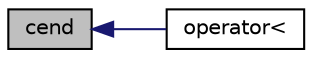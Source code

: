 digraph "cend"
{
  bgcolor="transparent";
  edge [fontname="Helvetica",fontsize="10",labelfontname="Helvetica",labelfontsize="10"];
  node [fontname="Helvetica",fontsize="10",shape=record];
  rankdir="LR";
  Node1 [label="cend",height=0.2,width=0.4,color="black", fillcolor="grey75", style="filled", fontcolor="black"];
  Node1 -> Node2 [dir="back",color="midnightblue",fontsize="10",style="solid",fontname="Helvetica"];
  Node2 [label="operator\<",height=0.2,width=0.4,color="black",URL="$a00837.html#aab47a6b48f654df03e572e3493aefe79",tooltip="Compare two FixedLists lexicographically. Takes linear time. "];
}
